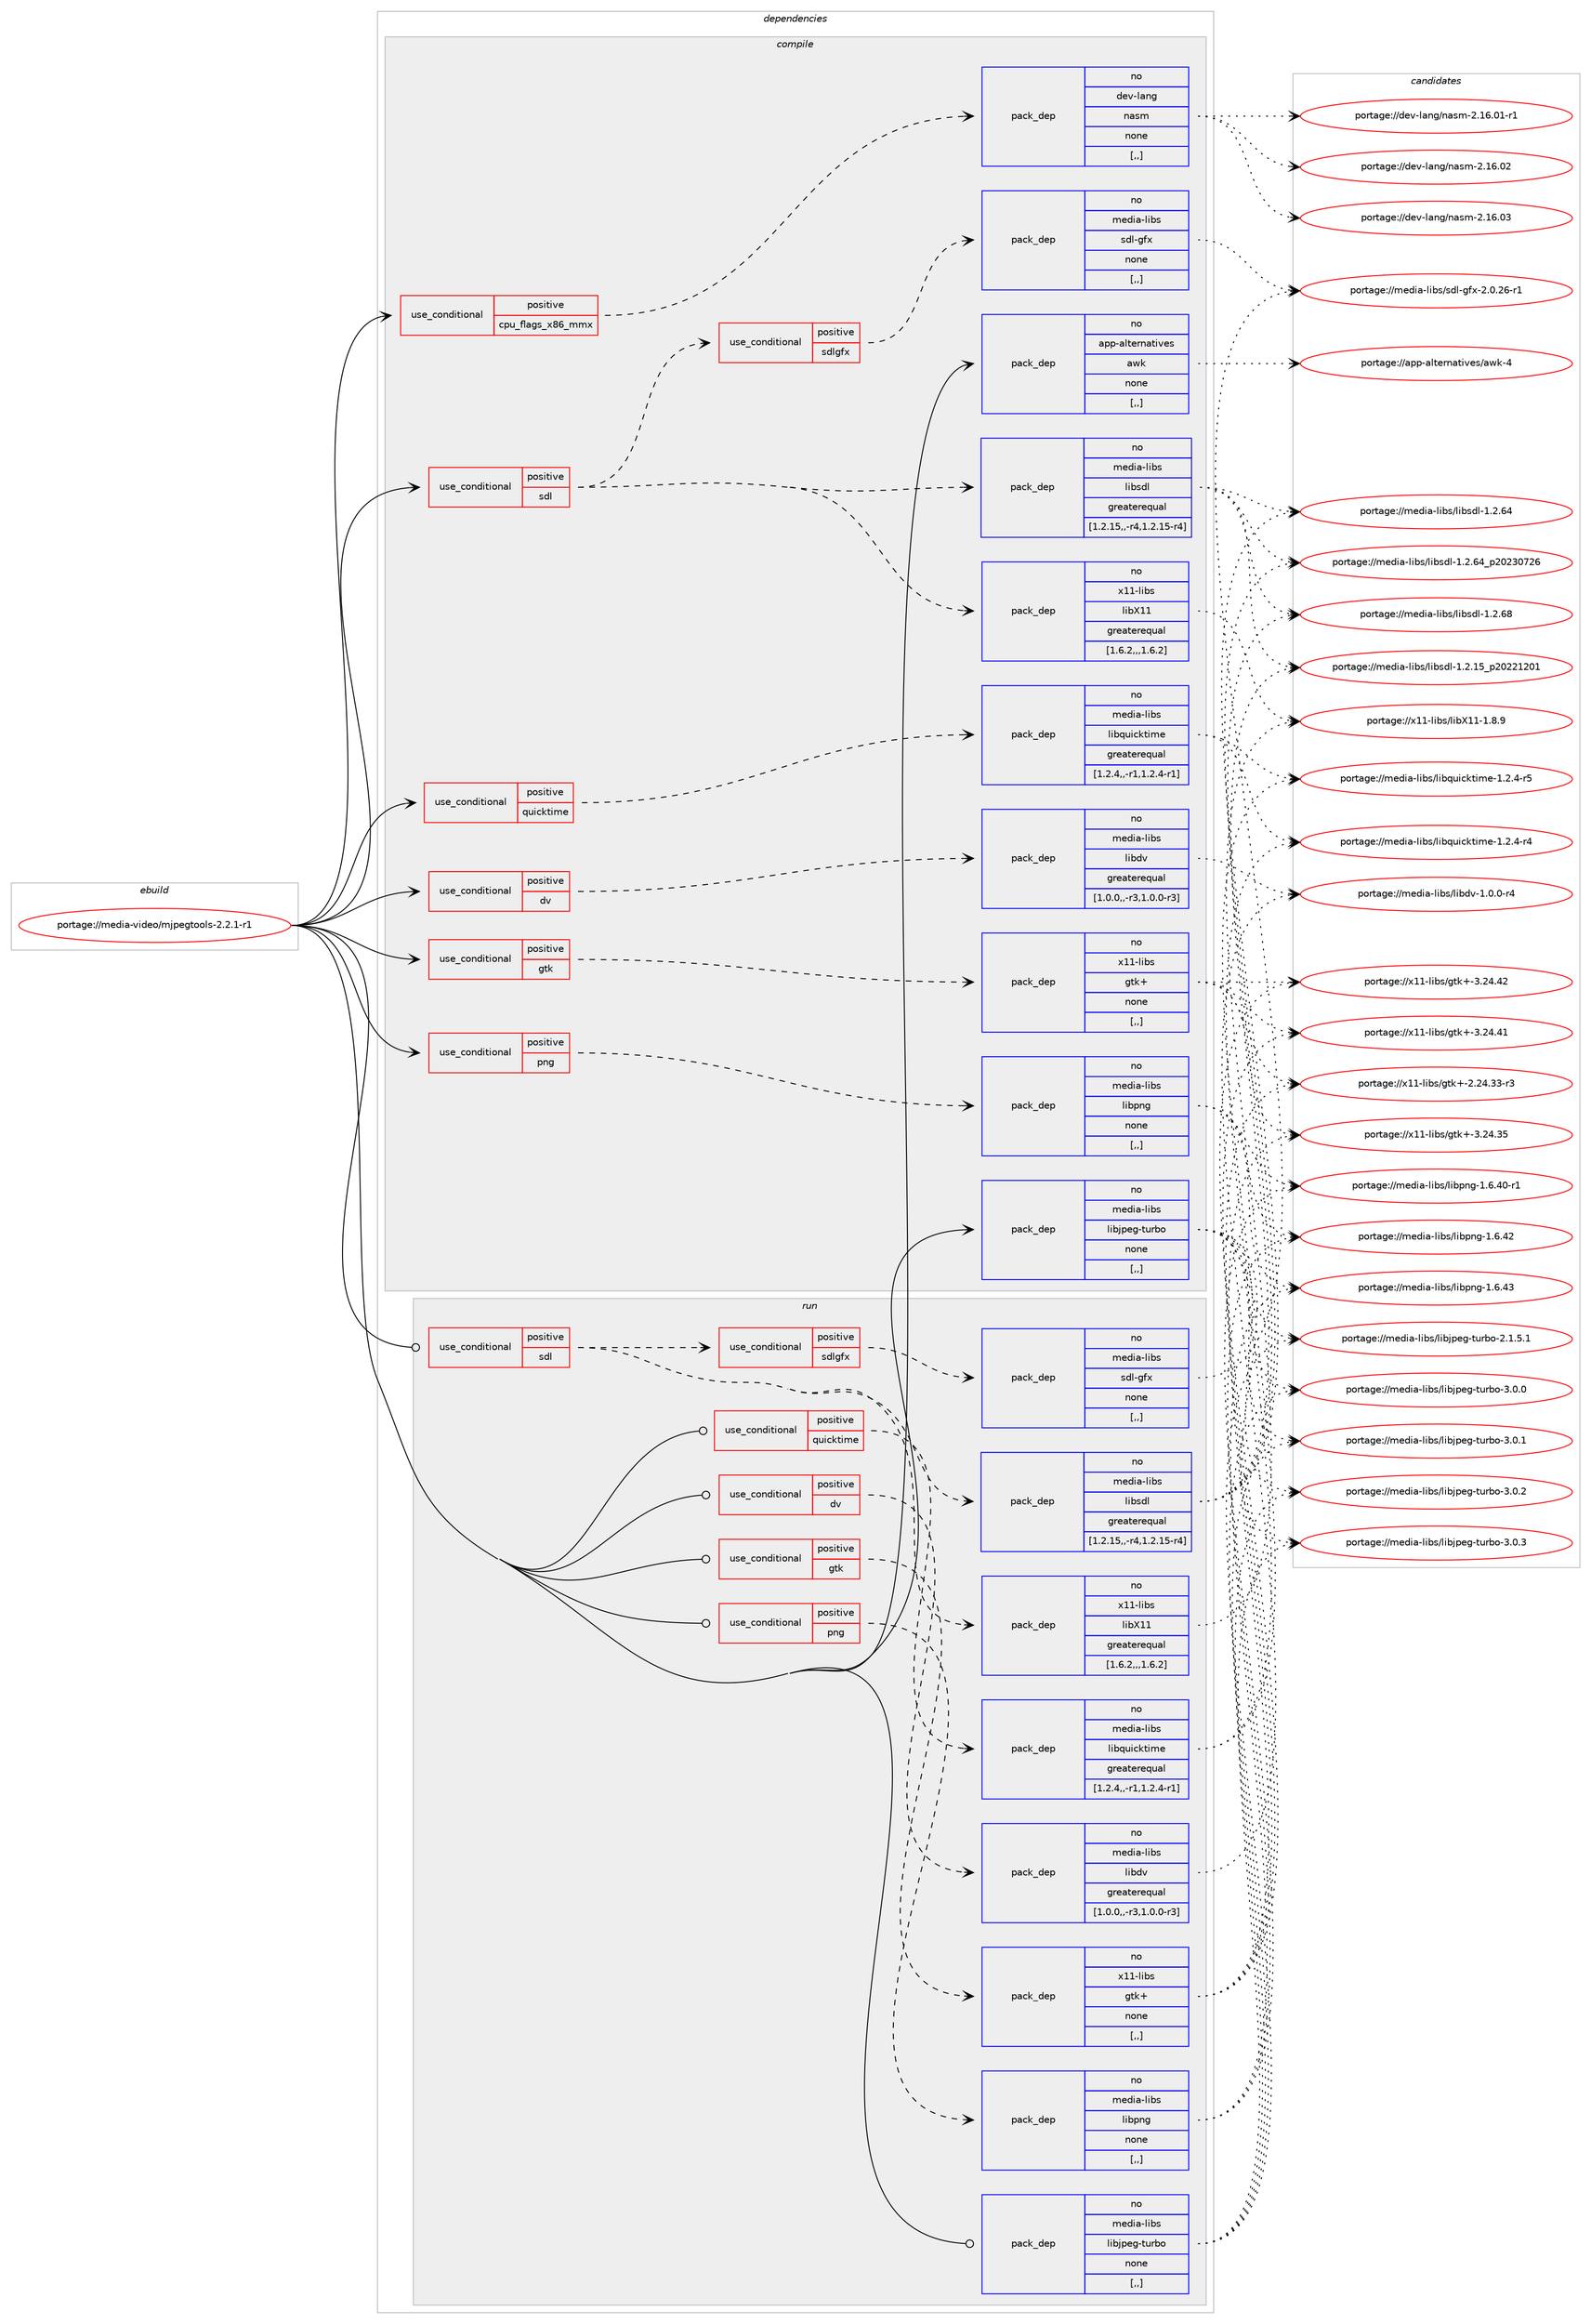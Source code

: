 digraph prolog {

# *************
# Graph options
# *************

newrank=true;
concentrate=true;
compound=true;
graph [rankdir=LR,fontname=Helvetica,fontsize=10,ranksep=1.5];#, ranksep=2.5, nodesep=0.2];
edge  [arrowhead=vee];
node  [fontname=Helvetica,fontsize=10];

# **********
# The ebuild
# **********

subgraph cluster_leftcol {
color=gray;
rank=same;
label=<<i>ebuild</i>>;
id [label="portage://media-video/mjpegtools-2.2.1-r1", color=red, width=4, href="../media-video/mjpegtools-2.2.1-r1.svg"];
}

# ****************
# The dependencies
# ****************

subgraph cluster_midcol {
color=gray;
label=<<i>dependencies</i>>;
subgraph cluster_compile {
fillcolor="#eeeeee";
style=filled;
label=<<i>compile</i>>;
subgraph cond82287 {
dependency322140 [label=<<TABLE BORDER="0" CELLBORDER="1" CELLSPACING="0" CELLPADDING="4"><TR><TD ROWSPAN="3" CELLPADDING="10">use_conditional</TD></TR><TR><TD>positive</TD></TR><TR><TD>cpu_flags_x86_mmx</TD></TR></TABLE>>, shape=none, color=red];
subgraph pack237391 {
dependency322141 [label=<<TABLE BORDER="0" CELLBORDER="1" CELLSPACING="0" CELLPADDING="4" WIDTH="220"><TR><TD ROWSPAN="6" CELLPADDING="30">pack_dep</TD></TR><TR><TD WIDTH="110">no</TD></TR><TR><TD>dev-lang</TD></TR><TR><TD>nasm</TD></TR><TR><TD>none</TD></TR><TR><TD>[,,]</TD></TR></TABLE>>, shape=none, color=blue];
}
dependency322140:e -> dependency322141:w [weight=20,style="dashed",arrowhead="vee"];
}
id:e -> dependency322140:w [weight=20,style="solid",arrowhead="vee"];
subgraph cond82288 {
dependency322142 [label=<<TABLE BORDER="0" CELLBORDER="1" CELLSPACING="0" CELLPADDING="4"><TR><TD ROWSPAN="3" CELLPADDING="10">use_conditional</TD></TR><TR><TD>positive</TD></TR><TR><TD>dv</TD></TR></TABLE>>, shape=none, color=red];
subgraph pack237392 {
dependency322143 [label=<<TABLE BORDER="0" CELLBORDER="1" CELLSPACING="0" CELLPADDING="4" WIDTH="220"><TR><TD ROWSPAN="6" CELLPADDING="30">pack_dep</TD></TR><TR><TD WIDTH="110">no</TD></TR><TR><TD>media-libs</TD></TR><TR><TD>libdv</TD></TR><TR><TD>greaterequal</TD></TR><TR><TD>[1.0.0,,-r3,1.0.0-r3]</TD></TR></TABLE>>, shape=none, color=blue];
}
dependency322142:e -> dependency322143:w [weight=20,style="dashed",arrowhead="vee"];
}
id:e -> dependency322142:w [weight=20,style="solid",arrowhead="vee"];
subgraph cond82289 {
dependency322144 [label=<<TABLE BORDER="0" CELLBORDER="1" CELLSPACING="0" CELLPADDING="4"><TR><TD ROWSPAN="3" CELLPADDING="10">use_conditional</TD></TR><TR><TD>positive</TD></TR><TR><TD>gtk</TD></TR></TABLE>>, shape=none, color=red];
subgraph pack237393 {
dependency322145 [label=<<TABLE BORDER="0" CELLBORDER="1" CELLSPACING="0" CELLPADDING="4" WIDTH="220"><TR><TD ROWSPAN="6" CELLPADDING="30">pack_dep</TD></TR><TR><TD WIDTH="110">no</TD></TR><TR><TD>x11-libs</TD></TR><TR><TD>gtk+</TD></TR><TR><TD>none</TD></TR><TR><TD>[,,]</TD></TR></TABLE>>, shape=none, color=blue];
}
dependency322144:e -> dependency322145:w [weight=20,style="dashed",arrowhead="vee"];
}
id:e -> dependency322144:w [weight=20,style="solid",arrowhead="vee"];
subgraph cond82290 {
dependency322146 [label=<<TABLE BORDER="0" CELLBORDER="1" CELLSPACING="0" CELLPADDING="4"><TR><TD ROWSPAN="3" CELLPADDING="10">use_conditional</TD></TR><TR><TD>positive</TD></TR><TR><TD>png</TD></TR></TABLE>>, shape=none, color=red];
subgraph pack237394 {
dependency322147 [label=<<TABLE BORDER="0" CELLBORDER="1" CELLSPACING="0" CELLPADDING="4" WIDTH="220"><TR><TD ROWSPAN="6" CELLPADDING="30">pack_dep</TD></TR><TR><TD WIDTH="110">no</TD></TR><TR><TD>media-libs</TD></TR><TR><TD>libpng</TD></TR><TR><TD>none</TD></TR><TR><TD>[,,]</TD></TR></TABLE>>, shape=none, color=blue];
}
dependency322146:e -> dependency322147:w [weight=20,style="dashed",arrowhead="vee"];
}
id:e -> dependency322146:w [weight=20,style="solid",arrowhead="vee"];
subgraph cond82291 {
dependency322148 [label=<<TABLE BORDER="0" CELLBORDER="1" CELLSPACING="0" CELLPADDING="4"><TR><TD ROWSPAN="3" CELLPADDING="10">use_conditional</TD></TR><TR><TD>positive</TD></TR><TR><TD>quicktime</TD></TR></TABLE>>, shape=none, color=red];
subgraph pack237395 {
dependency322149 [label=<<TABLE BORDER="0" CELLBORDER="1" CELLSPACING="0" CELLPADDING="4" WIDTH="220"><TR><TD ROWSPAN="6" CELLPADDING="30">pack_dep</TD></TR><TR><TD WIDTH="110">no</TD></TR><TR><TD>media-libs</TD></TR><TR><TD>libquicktime</TD></TR><TR><TD>greaterequal</TD></TR><TR><TD>[1.2.4,,-r1,1.2.4-r1]</TD></TR></TABLE>>, shape=none, color=blue];
}
dependency322148:e -> dependency322149:w [weight=20,style="dashed",arrowhead="vee"];
}
id:e -> dependency322148:w [weight=20,style="solid",arrowhead="vee"];
subgraph cond82292 {
dependency322150 [label=<<TABLE BORDER="0" CELLBORDER="1" CELLSPACING="0" CELLPADDING="4"><TR><TD ROWSPAN="3" CELLPADDING="10">use_conditional</TD></TR><TR><TD>positive</TD></TR><TR><TD>sdl</TD></TR></TABLE>>, shape=none, color=red];
subgraph pack237396 {
dependency322151 [label=<<TABLE BORDER="0" CELLBORDER="1" CELLSPACING="0" CELLPADDING="4" WIDTH="220"><TR><TD ROWSPAN="6" CELLPADDING="30">pack_dep</TD></TR><TR><TD WIDTH="110">no</TD></TR><TR><TD>media-libs</TD></TR><TR><TD>libsdl</TD></TR><TR><TD>greaterequal</TD></TR><TR><TD>[1.2.15,,-r4,1.2.15-r4]</TD></TR></TABLE>>, shape=none, color=blue];
}
dependency322150:e -> dependency322151:w [weight=20,style="dashed",arrowhead="vee"];
subgraph pack237397 {
dependency322152 [label=<<TABLE BORDER="0" CELLBORDER="1" CELLSPACING="0" CELLPADDING="4" WIDTH="220"><TR><TD ROWSPAN="6" CELLPADDING="30">pack_dep</TD></TR><TR><TD WIDTH="110">no</TD></TR><TR><TD>x11-libs</TD></TR><TR><TD>libX11</TD></TR><TR><TD>greaterequal</TD></TR><TR><TD>[1.6.2,,,1.6.2]</TD></TR></TABLE>>, shape=none, color=blue];
}
dependency322150:e -> dependency322152:w [weight=20,style="dashed",arrowhead="vee"];
subgraph cond82293 {
dependency322153 [label=<<TABLE BORDER="0" CELLBORDER="1" CELLSPACING="0" CELLPADDING="4"><TR><TD ROWSPAN="3" CELLPADDING="10">use_conditional</TD></TR><TR><TD>positive</TD></TR><TR><TD>sdlgfx</TD></TR></TABLE>>, shape=none, color=red];
subgraph pack237398 {
dependency322154 [label=<<TABLE BORDER="0" CELLBORDER="1" CELLSPACING="0" CELLPADDING="4" WIDTH="220"><TR><TD ROWSPAN="6" CELLPADDING="30">pack_dep</TD></TR><TR><TD WIDTH="110">no</TD></TR><TR><TD>media-libs</TD></TR><TR><TD>sdl-gfx</TD></TR><TR><TD>none</TD></TR><TR><TD>[,,]</TD></TR></TABLE>>, shape=none, color=blue];
}
dependency322153:e -> dependency322154:w [weight=20,style="dashed",arrowhead="vee"];
}
dependency322150:e -> dependency322153:w [weight=20,style="dashed",arrowhead="vee"];
}
id:e -> dependency322150:w [weight=20,style="solid",arrowhead="vee"];
subgraph pack237399 {
dependency322155 [label=<<TABLE BORDER="0" CELLBORDER="1" CELLSPACING="0" CELLPADDING="4" WIDTH="220"><TR><TD ROWSPAN="6" CELLPADDING="30">pack_dep</TD></TR><TR><TD WIDTH="110">no</TD></TR><TR><TD>app-alternatives</TD></TR><TR><TD>awk</TD></TR><TR><TD>none</TD></TR><TR><TD>[,,]</TD></TR></TABLE>>, shape=none, color=blue];
}
id:e -> dependency322155:w [weight=20,style="solid",arrowhead="vee"];
subgraph pack237400 {
dependency322156 [label=<<TABLE BORDER="0" CELLBORDER="1" CELLSPACING="0" CELLPADDING="4" WIDTH="220"><TR><TD ROWSPAN="6" CELLPADDING="30">pack_dep</TD></TR><TR><TD WIDTH="110">no</TD></TR><TR><TD>media-libs</TD></TR><TR><TD>libjpeg-turbo</TD></TR><TR><TD>none</TD></TR><TR><TD>[,,]</TD></TR></TABLE>>, shape=none, color=blue];
}
id:e -> dependency322156:w [weight=20,style="solid",arrowhead="vee"];
}
subgraph cluster_compileandrun {
fillcolor="#eeeeee";
style=filled;
label=<<i>compile and run</i>>;
}
subgraph cluster_run {
fillcolor="#eeeeee";
style=filled;
label=<<i>run</i>>;
subgraph cond82294 {
dependency322157 [label=<<TABLE BORDER="0" CELLBORDER="1" CELLSPACING="0" CELLPADDING="4"><TR><TD ROWSPAN="3" CELLPADDING="10">use_conditional</TD></TR><TR><TD>positive</TD></TR><TR><TD>dv</TD></TR></TABLE>>, shape=none, color=red];
subgraph pack237401 {
dependency322158 [label=<<TABLE BORDER="0" CELLBORDER="1" CELLSPACING="0" CELLPADDING="4" WIDTH="220"><TR><TD ROWSPAN="6" CELLPADDING="30">pack_dep</TD></TR><TR><TD WIDTH="110">no</TD></TR><TR><TD>media-libs</TD></TR><TR><TD>libdv</TD></TR><TR><TD>greaterequal</TD></TR><TR><TD>[1.0.0,,-r3,1.0.0-r3]</TD></TR></TABLE>>, shape=none, color=blue];
}
dependency322157:e -> dependency322158:w [weight=20,style="dashed",arrowhead="vee"];
}
id:e -> dependency322157:w [weight=20,style="solid",arrowhead="odot"];
subgraph cond82295 {
dependency322159 [label=<<TABLE BORDER="0" CELLBORDER="1" CELLSPACING="0" CELLPADDING="4"><TR><TD ROWSPAN="3" CELLPADDING="10">use_conditional</TD></TR><TR><TD>positive</TD></TR><TR><TD>gtk</TD></TR></TABLE>>, shape=none, color=red];
subgraph pack237402 {
dependency322160 [label=<<TABLE BORDER="0" CELLBORDER="1" CELLSPACING="0" CELLPADDING="4" WIDTH="220"><TR><TD ROWSPAN="6" CELLPADDING="30">pack_dep</TD></TR><TR><TD WIDTH="110">no</TD></TR><TR><TD>x11-libs</TD></TR><TR><TD>gtk+</TD></TR><TR><TD>none</TD></TR><TR><TD>[,,]</TD></TR></TABLE>>, shape=none, color=blue];
}
dependency322159:e -> dependency322160:w [weight=20,style="dashed",arrowhead="vee"];
}
id:e -> dependency322159:w [weight=20,style="solid",arrowhead="odot"];
subgraph cond82296 {
dependency322161 [label=<<TABLE BORDER="0" CELLBORDER="1" CELLSPACING="0" CELLPADDING="4"><TR><TD ROWSPAN="3" CELLPADDING="10">use_conditional</TD></TR><TR><TD>positive</TD></TR><TR><TD>png</TD></TR></TABLE>>, shape=none, color=red];
subgraph pack237403 {
dependency322162 [label=<<TABLE BORDER="0" CELLBORDER="1" CELLSPACING="0" CELLPADDING="4" WIDTH="220"><TR><TD ROWSPAN="6" CELLPADDING="30">pack_dep</TD></TR><TR><TD WIDTH="110">no</TD></TR><TR><TD>media-libs</TD></TR><TR><TD>libpng</TD></TR><TR><TD>none</TD></TR><TR><TD>[,,]</TD></TR></TABLE>>, shape=none, color=blue];
}
dependency322161:e -> dependency322162:w [weight=20,style="dashed",arrowhead="vee"];
}
id:e -> dependency322161:w [weight=20,style="solid",arrowhead="odot"];
subgraph cond82297 {
dependency322163 [label=<<TABLE BORDER="0" CELLBORDER="1" CELLSPACING="0" CELLPADDING="4"><TR><TD ROWSPAN="3" CELLPADDING="10">use_conditional</TD></TR><TR><TD>positive</TD></TR><TR><TD>quicktime</TD></TR></TABLE>>, shape=none, color=red];
subgraph pack237404 {
dependency322164 [label=<<TABLE BORDER="0" CELLBORDER="1" CELLSPACING="0" CELLPADDING="4" WIDTH="220"><TR><TD ROWSPAN="6" CELLPADDING="30">pack_dep</TD></TR><TR><TD WIDTH="110">no</TD></TR><TR><TD>media-libs</TD></TR><TR><TD>libquicktime</TD></TR><TR><TD>greaterequal</TD></TR><TR><TD>[1.2.4,,-r1,1.2.4-r1]</TD></TR></TABLE>>, shape=none, color=blue];
}
dependency322163:e -> dependency322164:w [weight=20,style="dashed",arrowhead="vee"];
}
id:e -> dependency322163:w [weight=20,style="solid",arrowhead="odot"];
subgraph cond82298 {
dependency322165 [label=<<TABLE BORDER="0" CELLBORDER="1" CELLSPACING="0" CELLPADDING="4"><TR><TD ROWSPAN="3" CELLPADDING="10">use_conditional</TD></TR><TR><TD>positive</TD></TR><TR><TD>sdl</TD></TR></TABLE>>, shape=none, color=red];
subgraph pack237405 {
dependency322166 [label=<<TABLE BORDER="0" CELLBORDER="1" CELLSPACING="0" CELLPADDING="4" WIDTH="220"><TR><TD ROWSPAN="6" CELLPADDING="30">pack_dep</TD></TR><TR><TD WIDTH="110">no</TD></TR><TR><TD>media-libs</TD></TR><TR><TD>libsdl</TD></TR><TR><TD>greaterequal</TD></TR><TR><TD>[1.2.15,,-r4,1.2.15-r4]</TD></TR></TABLE>>, shape=none, color=blue];
}
dependency322165:e -> dependency322166:w [weight=20,style="dashed",arrowhead="vee"];
subgraph pack237406 {
dependency322167 [label=<<TABLE BORDER="0" CELLBORDER="1" CELLSPACING="0" CELLPADDING="4" WIDTH="220"><TR><TD ROWSPAN="6" CELLPADDING="30">pack_dep</TD></TR><TR><TD WIDTH="110">no</TD></TR><TR><TD>x11-libs</TD></TR><TR><TD>libX11</TD></TR><TR><TD>greaterequal</TD></TR><TR><TD>[1.6.2,,,1.6.2]</TD></TR></TABLE>>, shape=none, color=blue];
}
dependency322165:e -> dependency322167:w [weight=20,style="dashed",arrowhead="vee"];
subgraph cond82299 {
dependency322168 [label=<<TABLE BORDER="0" CELLBORDER="1" CELLSPACING="0" CELLPADDING="4"><TR><TD ROWSPAN="3" CELLPADDING="10">use_conditional</TD></TR><TR><TD>positive</TD></TR><TR><TD>sdlgfx</TD></TR></TABLE>>, shape=none, color=red];
subgraph pack237407 {
dependency322169 [label=<<TABLE BORDER="0" CELLBORDER="1" CELLSPACING="0" CELLPADDING="4" WIDTH="220"><TR><TD ROWSPAN="6" CELLPADDING="30">pack_dep</TD></TR><TR><TD WIDTH="110">no</TD></TR><TR><TD>media-libs</TD></TR><TR><TD>sdl-gfx</TD></TR><TR><TD>none</TD></TR><TR><TD>[,,]</TD></TR></TABLE>>, shape=none, color=blue];
}
dependency322168:e -> dependency322169:w [weight=20,style="dashed",arrowhead="vee"];
}
dependency322165:e -> dependency322168:w [weight=20,style="dashed",arrowhead="vee"];
}
id:e -> dependency322165:w [weight=20,style="solid",arrowhead="odot"];
subgraph pack237408 {
dependency322170 [label=<<TABLE BORDER="0" CELLBORDER="1" CELLSPACING="0" CELLPADDING="4" WIDTH="220"><TR><TD ROWSPAN="6" CELLPADDING="30">pack_dep</TD></TR><TR><TD WIDTH="110">no</TD></TR><TR><TD>media-libs</TD></TR><TR><TD>libjpeg-turbo</TD></TR><TR><TD>none</TD></TR><TR><TD>[,,]</TD></TR></TABLE>>, shape=none, color=blue];
}
id:e -> dependency322170:w [weight=20,style="solid",arrowhead="odot"];
}
}

# **************
# The candidates
# **************

subgraph cluster_choices {
rank=same;
color=gray;
label=<<i>candidates</i>>;

subgraph choice237391 {
color=black;
nodesep=1;
choice1001011184510897110103471109711510945504649544648494511449 [label="portage://dev-lang/nasm-2.16.01-r1", color=red, width=4,href="../dev-lang/nasm-2.16.01-r1.svg"];
choice100101118451089711010347110971151094550464954464850 [label="portage://dev-lang/nasm-2.16.02", color=red, width=4,href="../dev-lang/nasm-2.16.02.svg"];
choice100101118451089711010347110971151094550464954464851 [label="portage://dev-lang/nasm-2.16.03", color=red, width=4,href="../dev-lang/nasm-2.16.03.svg"];
dependency322141:e -> choice1001011184510897110103471109711510945504649544648494511449:w [style=dotted,weight="100"];
dependency322141:e -> choice100101118451089711010347110971151094550464954464850:w [style=dotted,weight="100"];
dependency322141:e -> choice100101118451089711010347110971151094550464954464851:w [style=dotted,weight="100"];
}
subgraph choice237392 {
color=black;
nodesep=1;
choice10910110010597451081059811547108105981001184549464846484511452 [label="portage://media-libs/libdv-1.0.0-r4", color=red, width=4,href="../media-libs/libdv-1.0.0-r4.svg"];
dependency322143:e -> choice10910110010597451081059811547108105981001184549464846484511452:w [style=dotted,weight="100"];
}
subgraph choice237393 {
color=black;
nodesep=1;
choice12049494510810598115471031161074345504650524651514511451 [label="portage://x11-libs/gtk+-2.24.33-r3", color=red, width=4,href="../x11-libs/gtk+-2.24.33-r3.svg"];
choice1204949451081059811547103116107434551465052465153 [label="portage://x11-libs/gtk+-3.24.35", color=red, width=4,href="../x11-libs/gtk+-3.24.35.svg"];
choice1204949451081059811547103116107434551465052465249 [label="portage://x11-libs/gtk+-3.24.41", color=red, width=4,href="../x11-libs/gtk+-3.24.41.svg"];
choice1204949451081059811547103116107434551465052465250 [label="portage://x11-libs/gtk+-3.24.42", color=red, width=4,href="../x11-libs/gtk+-3.24.42.svg"];
dependency322145:e -> choice12049494510810598115471031161074345504650524651514511451:w [style=dotted,weight="100"];
dependency322145:e -> choice1204949451081059811547103116107434551465052465153:w [style=dotted,weight="100"];
dependency322145:e -> choice1204949451081059811547103116107434551465052465249:w [style=dotted,weight="100"];
dependency322145:e -> choice1204949451081059811547103116107434551465052465250:w [style=dotted,weight="100"];
}
subgraph choice237394 {
color=black;
nodesep=1;
choice1091011001059745108105981154710810598112110103454946544652484511449 [label="portage://media-libs/libpng-1.6.40-r1", color=red, width=4,href="../media-libs/libpng-1.6.40-r1.svg"];
choice109101100105974510810598115471081059811211010345494654465250 [label="portage://media-libs/libpng-1.6.42", color=red, width=4,href="../media-libs/libpng-1.6.42.svg"];
choice109101100105974510810598115471081059811211010345494654465251 [label="portage://media-libs/libpng-1.6.43", color=red, width=4,href="../media-libs/libpng-1.6.43.svg"];
dependency322147:e -> choice1091011001059745108105981154710810598112110103454946544652484511449:w [style=dotted,weight="100"];
dependency322147:e -> choice109101100105974510810598115471081059811211010345494654465250:w [style=dotted,weight="100"];
dependency322147:e -> choice109101100105974510810598115471081059811211010345494654465251:w [style=dotted,weight="100"];
}
subgraph choice237395 {
color=black;
nodesep=1;
choice1091011001059745108105981154710810598113117105991071161051091014549465046524511452 [label="portage://media-libs/libquicktime-1.2.4-r4", color=red, width=4,href="../media-libs/libquicktime-1.2.4-r4.svg"];
choice1091011001059745108105981154710810598113117105991071161051091014549465046524511453 [label="portage://media-libs/libquicktime-1.2.4-r5", color=red, width=4,href="../media-libs/libquicktime-1.2.4-r5.svg"];
dependency322149:e -> choice1091011001059745108105981154710810598113117105991071161051091014549465046524511452:w [style=dotted,weight="100"];
dependency322149:e -> choice1091011001059745108105981154710810598113117105991071161051091014549465046524511453:w [style=dotted,weight="100"];
}
subgraph choice237396 {
color=black;
nodesep=1;
choice109101100105974510810598115471081059811510010845494650464953951125048505049504849 [label="portage://media-libs/libsdl-1.2.15_p20221201", color=red, width=4,href="../media-libs/libsdl-1.2.15_p20221201.svg"];
choice109101100105974510810598115471081059811510010845494650465452 [label="portage://media-libs/libsdl-1.2.64", color=red, width=4,href="../media-libs/libsdl-1.2.64.svg"];
choice109101100105974510810598115471081059811510010845494650465452951125048505148555054 [label="portage://media-libs/libsdl-1.2.64_p20230726", color=red, width=4,href="../media-libs/libsdl-1.2.64_p20230726.svg"];
choice109101100105974510810598115471081059811510010845494650465456 [label="portage://media-libs/libsdl-1.2.68", color=red, width=4,href="../media-libs/libsdl-1.2.68.svg"];
dependency322151:e -> choice109101100105974510810598115471081059811510010845494650464953951125048505049504849:w [style=dotted,weight="100"];
dependency322151:e -> choice109101100105974510810598115471081059811510010845494650465452:w [style=dotted,weight="100"];
dependency322151:e -> choice109101100105974510810598115471081059811510010845494650465452951125048505148555054:w [style=dotted,weight="100"];
dependency322151:e -> choice109101100105974510810598115471081059811510010845494650465456:w [style=dotted,weight="100"];
}
subgraph choice237397 {
color=black;
nodesep=1;
choice120494945108105981154710810598884949454946564657 [label="portage://x11-libs/libX11-1.8.9", color=red, width=4,href="../x11-libs/libX11-1.8.9.svg"];
dependency322152:e -> choice120494945108105981154710810598884949454946564657:w [style=dotted,weight="100"];
}
subgraph choice237398 {
color=black;
nodesep=1;
choice1091011001059745108105981154711510010845103102120455046484650544511449 [label="portage://media-libs/sdl-gfx-2.0.26-r1", color=red, width=4,href="../media-libs/sdl-gfx-2.0.26-r1.svg"];
dependency322154:e -> choice1091011001059745108105981154711510010845103102120455046484650544511449:w [style=dotted,weight="100"];
}
subgraph choice237399 {
color=black;
nodesep=1;
choice9711211245971081161011141109711610511810111547971191074552 [label="portage://app-alternatives/awk-4", color=red, width=4,href="../app-alternatives/awk-4.svg"];
dependency322155:e -> choice9711211245971081161011141109711610511810111547971191074552:w [style=dotted,weight="100"];
}
subgraph choice237400 {
color=black;
nodesep=1;
choice109101100105974510810598115471081059810611210110345116117114981114550464946534649 [label="portage://media-libs/libjpeg-turbo-2.1.5.1", color=red, width=4,href="../media-libs/libjpeg-turbo-2.1.5.1.svg"];
choice10910110010597451081059811547108105981061121011034511611711498111455146484648 [label="portage://media-libs/libjpeg-turbo-3.0.0", color=red, width=4,href="../media-libs/libjpeg-turbo-3.0.0.svg"];
choice10910110010597451081059811547108105981061121011034511611711498111455146484649 [label="portage://media-libs/libjpeg-turbo-3.0.1", color=red, width=4,href="../media-libs/libjpeg-turbo-3.0.1.svg"];
choice10910110010597451081059811547108105981061121011034511611711498111455146484650 [label="portage://media-libs/libjpeg-turbo-3.0.2", color=red, width=4,href="../media-libs/libjpeg-turbo-3.0.2.svg"];
choice10910110010597451081059811547108105981061121011034511611711498111455146484651 [label="portage://media-libs/libjpeg-turbo-3.0.3", color=red, width=4,href="../media-libs/libjpeg-turbo-3.0.3.svg"];
dependency322156:e -> choice109101100105974510810598115471081059810611210110345116117114981114550464946534649:w [style=dotted,weight="100"];
dependency322156:e -> choice10910110010597451081059811547108105981061121011034511611711498111455146484648:w [style=dotted,weight="100"];
dependency322156:e -> choice10910110010597451081059811547108105981061121011034511611711498111455146484649:w [style=dotted,weight="100"];
dependency322156:e -> choice10910110010597451081059811547108105981061121011034511611711498111455146484650:w [style=dotted,weight="100"];
dependency322156:e -> choice10910110010597451081059811547108105981061121011034511611711498111455146484651:w [style=dotted,weight="100"];
}
subgraph choice237401 {
color=black;
nodesep=1;
choice10910110010597451081059811547108105981001184549464846484511452 [label="portage://media-libs/libdv-1.0.0-r4", color=red, width=4,href="../media-libs/libdv-1.0.0-r4.svg"];
dependency322158:e -> choice10910110010597451081059811547108105981001184549464846484511452:w [style=dotted,weight="100"];
}
subgraph choice237402 {
color=black;
nodesep=1;
choice12049494510810598115471031161074345504650524651514511451 [label="portage://x11-libs/gtk+-2.24.33-r3", color=red, width=4,href="../x11-libs/gtk+-2.24.33-r3.svg"];
choice1204949451081059811547103116107434551465052465153 [label="portage://x11-libs/gtk+-3.24.35", color=red, width=4,href="../x11-libs/gtk+-3.24.35.svg"];
choice1204949451081059811547103116107434551465052465249 [label="portage://x11-libs/gtk+-3.24.41", color=red, width=4,href="../x11-libs/gtk+-3.24.41.svg"];
choice1204949451081059811547103116107434551465052465250 [label="portage://x11-libs/gtk+-3.24.42", color=red, width=4,href="../x11-libs/gtk+-3.24.42.svg"];
dependency322160:e -> choice12049494510810598115471031161074345504650524651514511451:w [style=dotted,weight="100"];
dependency322160:e -> choice1204949451081059811547103116107434551465052465153:w [style=dotted,weight="100"];
dependency322160:e -> choice1204949451081059811547103116107434551465052465249:w [style=dotted,weight="100"];
dependency322160:e -> choice1204949451081059811547103116107434551465052465250:w [style=dotted,weight="100"];
}
subgraph choice237403 {
color=black;
nodesep=1;
choice1091011001059745108105981154710810598112110103454946544652484511449 [label="portage://media-libs/libpng-1.6.40-r1", color=red, width=4,href="../media-libs/libpng-1.6.40-r1.svg"];
choice109101100105974510810598115471081059811211010345494654465250 [label="portage://media-libs/libpng-1.6.42", color=red, width=4,href="../media-libs/libpng-1.6.42.svg"];
choice109101100105974510810598115471081059811211010345494654465251 [label="portage://media-libs/libpng-1.6.43", color=red, width=4,href="../media-libs/libpng-1.6.43.svg"];
dependency322162:e -> choice1091011001059745108105981154710810598112110103454946544652484511449:w [style=dotted,weight="100"];
dependency322162:e -> choice109101100105974510810598115471081059811211010345494654465250:w [style=dotted,weight="100"];
dependency322162:e -> choice109101100105974510810598115471081059811211010345494654465251:w [style=dotted,weight="100"];
}
subgraph choice237404 {
color=black;
nodesep=1;
choice1091011001059745108105981154710810598113117105991071161051091014549465046524511452 [label="portage://media-libs/libquicktime-1.2.4-r4", color=red, width=4,href="../media-libs/libquicktime-1.2.4-r4.svg"];
choice1091011001059745108105981154710810598113117105991071161051091014549465046524511453 [label="portage://media-libs/libquicktime-1.2.4-r5", color=red, width=4,href="../media-libs/libquicktime-1.2.4-r5.svg"];
dependency322164:e -> choice1091011001059745108105981154710810598113117105991071161051091014549465046524511452:w [style=dotted,weight="100"];
dependency322164:e -> choice1091011001059745108105981154710810598113117105991071161051091014549465046524511453:w [style=dotted,weight="100"];
}
subgraph choice237405 {
color=black;
nodesep=1;
choice109101100105974510810598115471081059811510010845494650464953951125048505049504849 [label="portage://media-libs/libsdl-1.2.15_p20221201", color=red, width=4,href="../media-libs/libsdl-1.2.15_p20221201.svg"];
choice109101100105974510810598115471081059811510010845494650465452 [label="portage://media-libs/libsdl-1.2.64", color=red, width=4,href="../media-libs/libsdl-1.2.64.svg"];
choice109101100105974510810598115471081059811510010845494650465452951125048505148555054 [label="portage://media-libs/libsdl-1.2.64_p20230726", color=red, width=4,href="../media-libs/libsdl-1.2.64_p20230726.svg"];
choice109101100105974510810598115471081059811510010845494650465456 [label="portage://media-libs/libsdl-1.2.68", color=red, width=4,href="../media-libs/libsdl-1.2.68.svg"];
dependency322166:e -> choice109101100105974510810598115471081059811510010845494650464953951125048505049504849:w [style=dotted,weight="100"];
dependency322166:e -> choice109101100105974510810598115471081059811510010845494650465452:w [style=dotted,weight="100"];
dependency322166:e -> choice109101100105974510810598115471081059811510010845494650465452951125048505148555054:w [style=dotted,weight="100"];
dependency322166:e -> choice109101100105974510810598115471081059811510010845494650465456:w [style=dotted,weight="100"];
}
subgraph choice237406 {
color=black;
nodesep=1;
choice120494945108105981154710810598884949454946564657 [label="portage://x11-libs/libX11-1.8.9", color=red, width=4,href="../x11-libs/libX11-1.8.9.svg"];
dependency322167:e -> choice120494945108105981154710810598884949454946564657:w [style=dotted,weight="100"];
}
subgraph choice237407 {
color=black;
nodesep=1;
choice1091011001059745108105981154711510010845103102120455046484650544511449 [label="portage://media-libs/sdl-gfx-2.0.26-r1", color=red, width=4,href="../media-libs/sdl-gfx-2.0.26-r1.svg"];
dependency322169:e -> choice1091011001059745108105981154711510010845103102120455046484650544511449:w [style=dotted,weight="100"];
}
subgraph choice237408 {
color=black;
nodesep=1;
choice109101100105974510810598115471081059810611210110345116117114981114550464946534649 [label="portage://media-libs/libjpeg-turbo-2.1.5.1", color=red, width=4,href="../media-libs/libjpeg-turbo-2.1.5.1.svg"];
choice10910110010597451081059811547108105981061121011034511611711498111455146484648 [label="portage://media-libs/libjpeg-turbo-3.0.0", color=red, width=4,href="../media-libs/libjpeg-turbo-3.0.0.svg"];
choice10910110010597451081059811547108105981061121011034511611711498111455146484649 [label="portage://media-libs/libjpeg-turbo-3.0.1", color=red, width=4,href="../media-libs/libjpeg-turbo-3.0.1.svg"];
choice10910110010597451081059811547108105981061121011034511611711498111455146484650 [label="portage://media-libs/libjpeg-turbo-3.0.2", color=red, width=4,href="../media-libs/libjpeg-turbo-3.0.2.svg"];
choice10910110010597451081059811547108105981061121011034511611711498111455146484651 [label="portage://media-libs/libjpeg-turbo-3.0.3", color=red, width=4,href="../media-libs/libjpeg-turbo-3.0.3.svg"];
dependency322170:e -> choice109101100105974510810598115471081059810611210110345116117114981114550464946534649:w [style=dotted,weight="100"];
dependency322170:e -> choice10910110010597451081059811547108105981061121011034511611711498111455146484648:w [style=dotted,weight="100"];
dependency322170:e -> choice10910110010597451081059811547108105981061121011034511611711498111455146484649:w [style=dotted,weight="100"];
dependency322170:e -> choice10910110010597451081059811547108105981061121011034511611711498111455146484650:w [style=dotted,weight="100"];
dependency322170:e -> choice10910110010597451081059811547108105981061121011034511611711498111455146484651:w [style=dotted,weight="100"];
}
}

}

